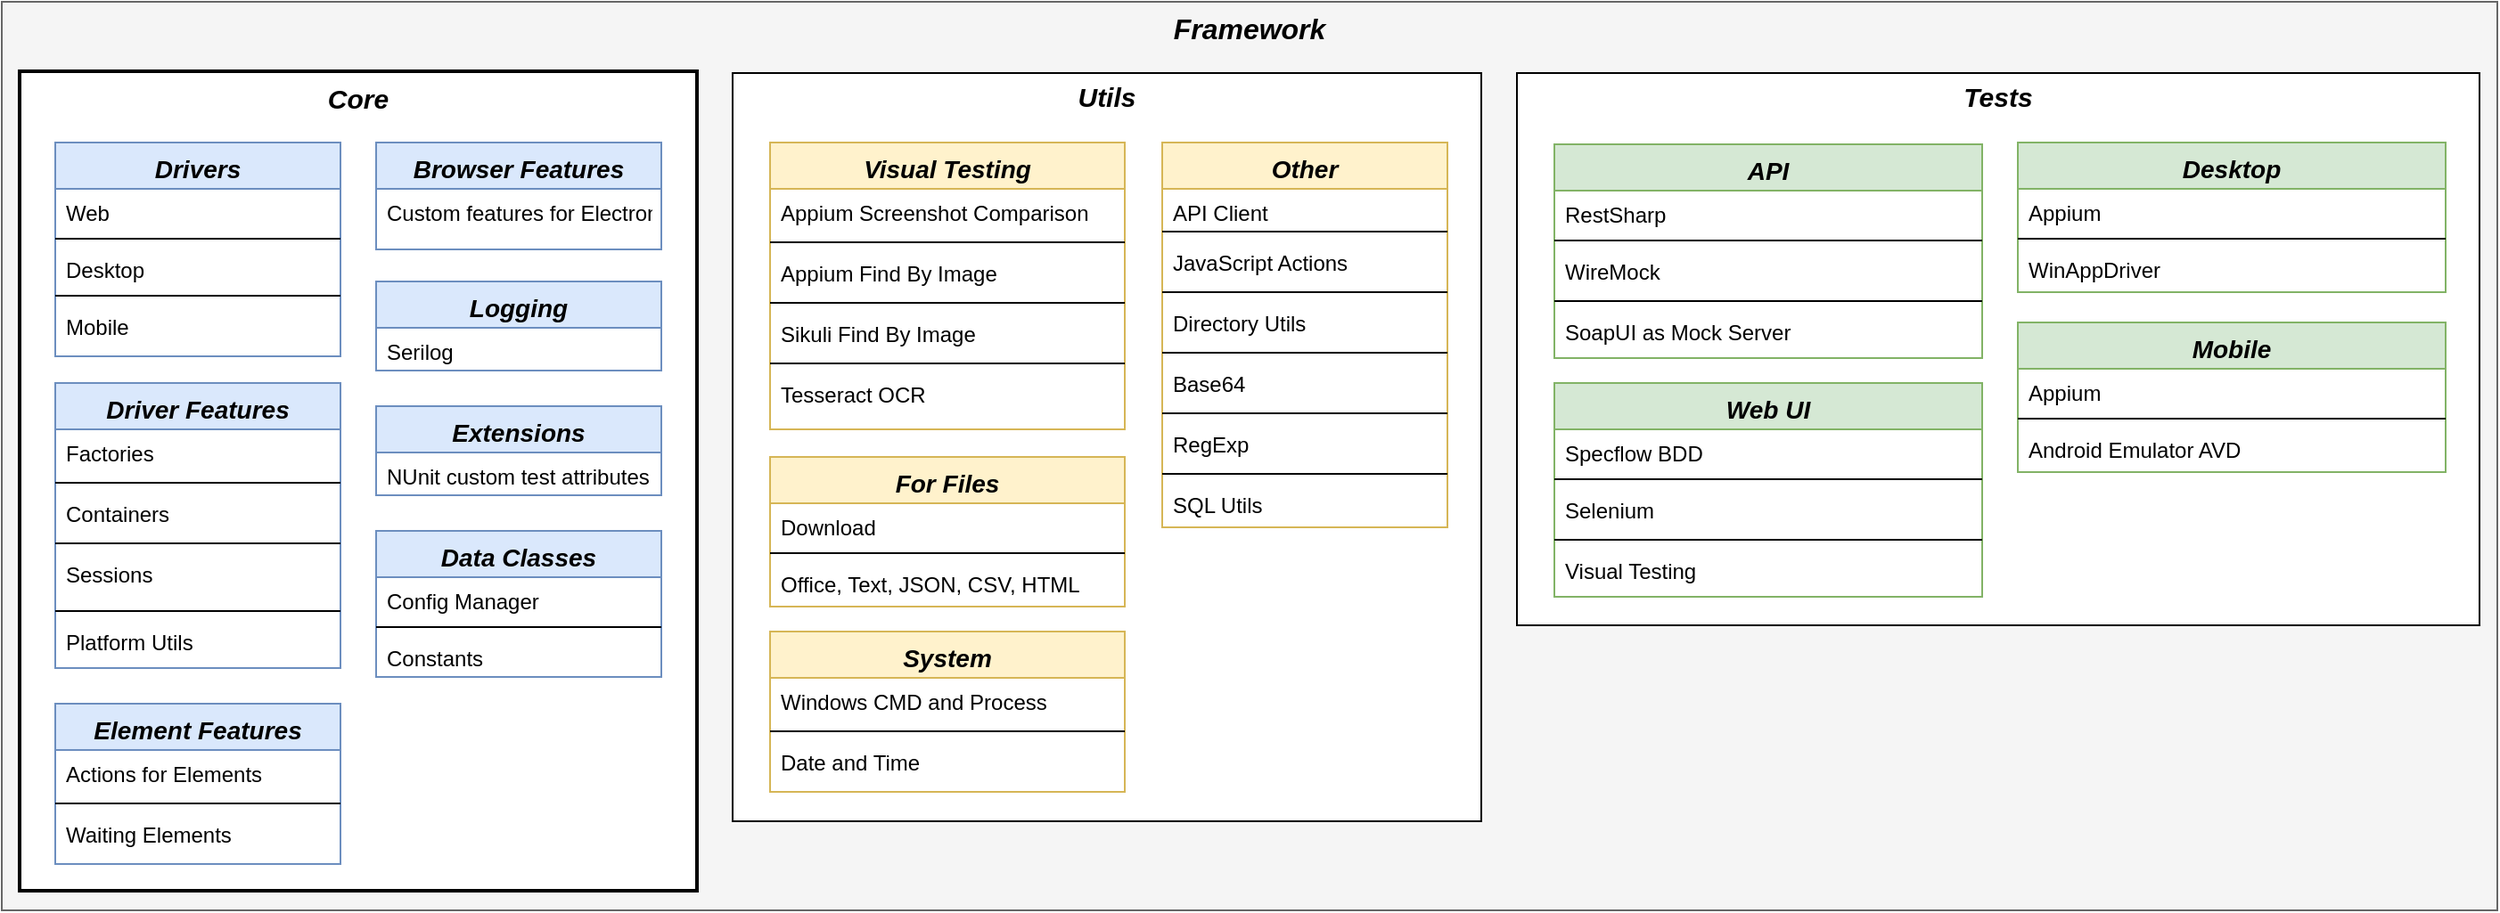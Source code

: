 <mxfile version="24.3.1" type="device">
  <diagram id="C5RBs43oDa-KdzZeNtuy" name="Page-1">
    <mxGraphModel dx="2287" dy="1393" grid="1" gridSize="10" guides="1" tooltips="1" connect="1" arrows="1" fold="1" page="1" pageScale="1" pageWidth="827" pageHeight="1169" math="0" shadow="0">
      <root>
        <mxCell id="WIyWlLk6GJQsqaUBKTNV-0" />
        <mxCell id="WIyWlLk6GJQsqaUBKTNV-1" parent="WIyWlLk6GJQsqaUBKTNV-0" />
        <mxCell id="0OJKsy4AQam_f-wIobTl-141" value="" style="rounded=0;whiteSpace=wrap;html=1;fillColor=#f5f5f5;fontColor=#333333;strokeColor=#666666;" vertex="1" parent="WIyWlLk6GJQsqaUBKTNV-1">
          <mxGeometry x="430" y="160" width="1400" height="510" as="geometry" />
        </mxCell>
        <mxCell id="0OJKsy4AQam_f-wIobTl-123" value="" style="rounded=0;whiteSpace=wrap;html=1;" vertex="1" parent="WIyWlLk6GJQsqaUBKTNV-1">
          <mxGeometry x="1280" y="200" width="540" height="310" as="geometry" />
        </mxCell>
        <mxCell id="0OJKsy4AQam_f-wIobTl-98" value="" style="rounded=0;whiteSpace=wrap;html=1;" vertex="1" parent="WIyWlLk6GJQsqaUBKTNV-1">
          <mxGeometry x="840" y="200" width="420" height="420" as="geometry" />
        </mxCell>
        <mxCell id="0OJKsy4AQam_f-wIobTl-55" value="" style="rounded=0;whiteSpace=wrap;html=1;fillStyle=auto;strokeWidth=2;" vertex="1" parent="WIyWlLk6GJQsqaUBKTNV-1">
          <mxGeometry x="440" y="199" width="380" height="460" as="geometry" />
        </mxCell>
        <mxCell id="zkfFHV4jXpPFQw0GAbJ--17" value="For Files" style="swimlane;fontStyle=3;align=center;verticalAlign=top;childLayout=stackLayout;horizontal=1;startSize=26;horizontalStack=0;resizeParent=1;resizeLast=0;collapsible=1;marginBottom=0;rounded=0;shadow=0;strokeWidth=1;fontSize=14;fillColor=#fff2cc;strokeColor=#d6b656;" parent="WIyWlLk6GJQsqaUBKTNV-1" vertex="1">
          <mxGeometry x="861" y="415.5" width="199" height="84" as="geometry">
            <mxRectangle x="550" y="140" width="160" height="26" as="alternateBounds" />
          </mxGeometry>
        </mxCell>
        <mxCell id="0OJKsy4AQam_f-wIobTl-88" value="Download" style="text;align=left;verticalAlign=top;spacingLeft=4;spacingRight=4;overflow=hidden;rotatable=0;points=[[0,0.5],[1,0.5]];portConstraint=eastwest;rounded=0;shadow=0;html=0;" vertex="1" parent="zkfFHV4jXpPFQw0GAbJ--17">
          <mxGeometry y="26" width="199" height="24" as="geometry" />
        </mxCell>
        <mxCell id="0OJKsy4AQam_f-wIobTl-89" value="" style="line;html=1;strokeWidth=1;align=left;verticalAlign=middle;spacingTop=-1;spacingLeft=3;spacingRight=3;rotatable=0;labelPosition=right;points=[];portConstraint=eastwest;" vertex="1" parent="zkfFHV4jXpPFQw0GAbJ--17">
          <mxGeometry y="50" width="199" height="8" as="geometry" />
        </mxCell>
        <mxCell id="zkfFHV4jXpPFQw0GAbJ--18" value="Office, Text, JSON, CSV, HTML" style="text;align=left;verticalAlign=top;spacingLeft=4;spacingRight=4;overflow=hidden;rotatable=0;points=[[0,0.5],[1,0.5]];portConstraint=eastwest;" parent="zkfFHV4jXpPFQw0GAbJ--17" vertex="1">
          <mxGeometry y="58" width="199" height="26" as="geometry" />
        </mxCell>
        <mxCell id="0OJKsy4AQam_f-wIobTl-0" value="Driver Features" style="swimlane;fontStyle=3;align=center;verticalAlign=top;childLayout=stackLayout;horizontal=1;startSize=26;horizontalStack=0;resizeParent=1;resizeLast=0;collapsible=1;marginBottom=0;rounded=0;shadow=0;strokeWidth=1;fontSize=14;fillColor=#dae8fc;strokeColor=#6c8ebf;" vertex="1" parent="WIyWlLk6GJQsqaUBKTNV-1">
          <mxGeometry x="460" y="374" width="160" height="160" as="geometry">
            <mxRectangle x="230" y="140" width="160" height="26" as="alternateBounds" />
          </mxGeometry>
        </mxCell>
        <mxCell id="0OJKsy4AQam_f-wIobTl-1" value="Factories" style="text;align=left;verticalAlign=top;spacingLeft=4;spacingRight=4;overflow=hidden;rotatable=0;points=[[0,0.5],[1,0.5]];portConstraint=eastwest;" vertex="1" parent="0OJKsy4AQam_f-wIobTl-0">
          <mxGeometry y="26" width="160" height="26" as="geometry" />
        </mxCell>
        <mxCell id="0OJKsy4AQam_f-wIobTl-7" value="" style="line;html=1;strokeWidth=1;align=left;verticalAlign=middle;spacingTop=-1;spacingLeft=3;spacingRight=3;rotatable=0;labelPosition=right;points=[];portConstraint=eastwest;" vertex="1" parent="0OJKsy4AQam_f-wIobTl-0">
          <mxGeometry y="52" width="160" height="8" as="geometry" />
        </mxCell>
        <mxCell id="0OJKsy4AQam_f-wIobTl-2" value="Containers" style="text;align=left;verticalAlign=top;spacingLeft=4;spacingRight=4;overflow=hidden;rotatable=0;points=[[0,0.5],[1,0.5]];portConstraint=eastwest;rounded=0;shadow=0;html=0;" vertex="1" parent="0OJKsy4AQam_f-wIobTl-0">
          <mxGeometry y="60" width="160" height="26" as="geometry" />
        </mxCell>
        <mxCell id="0OJKsy4AQam_f-wIobTl-8" value="" style="line;html=1;strokeWidth=1;align=left;verticalAlign=middle;spacingTop=-1;spacingLeft=3;spacingRight=3;rotatable=0;labelPosition=right;points=[];portConstraint=eastwest;" vertex="1" parent="0OJKsy4AQam_f-wIobTl-0">
          <mxGeometry y="86" width="160" height="8" as="geometry" />
        </mxCell>
        <mxCell id="0OJKsy4AQam_f-wIobTl-5" value="Sessions" style="text;align=left;verticalAlign=top;spacingLeft=4;spacingRight=4;overflow=hidden;rotatable=0;points=[[0,0.5],[1,0.5]];portConstraint=eastwest;" vertex="1" parent="0OJKsy4AQam_f-wIobTl-0">
          <mxGeometry y="94" width="160" height="30" as="geometry" />
        </mxCell>
        <mxCell id="0OJKsy4AQam_f-wIobTl-9" value="" style="line;html=1;strokeWidth=1;align=left;verticalAlign=middle;spacingTop=-1;spacingLeft=3;spacingRight=3;rotatable=0;labelPosition=right;points=[];portConstraint=eastwest;" vertex="1" parent="0OJKsy4AQam_f-wIobTl-0">
          <mxGeometry y="124" width="160" height="8" as="geometry" />
        </mxCell>
        <mxCell id="0OJKsy4AQam_f-wIobTl-3" value="Platform Utils" style="text;align=left;verticalAlign=top;spacingLeft=4;spacingRight=4;overflow=hidden;rotatable=0;points=[[0,0.5],[1,0.5]];portConstraint=eastwest;rounded=0;shadow=0;html=0;" vertex="1" parent="0OJKsy4AQam_f-wIobTl-0">
          <mxGeometry y="132" width="160" height="22" as="geometry" />
        </mxCell>
        <mxCell id="0OJKsy4AQam_f-wIobTl-10" value="Element Features" style="swimlane;fontStyle=3;align=center;verticalAlign=top;childLayout=stackLayout;horizontal=1;startSize=26;horizontalStack=0;resizeParent=1;resizeLast=0;collapsible=1;marginBottom=0;rounded=0;shadow=0;strokeWidth=1;fontSize=14;fillColor=#dae8fc;strokeColor=#6c8ebf;" vertex="1" parent="WIyWlLk6GJQsqaUBKTNV-1">
          <mxGeometry x="460" y="554" width="160" height="90" as="geometry">
            <mxRectangle x="230" y="140" width="160" height="26" as="alternateBounds" />
          </mxGeometry>
        </mxCell>
        <mxCell id="0OJKsy4AQam_f-wIobTl-11" value="Actions for Elements" style="text;align=left;verticalAlign=top;spacingLeft=4;spacingRight=4;overflow=hidden;rotatable=0;points=[[0,0.5],[1,0.5]];portConstraint=eastwest;" vertex="1" parent="0OJKsy4AQam_f-wIobTl-10">
          <mxGeometry y="26" width="160" height="26" as="geometry" />
        </mxCell>
        <mxCell id="0OJKsy4AQam_f-wIobTl-12" value="" style="line;html=1;strokeWidth=1;align=left;verticalAlign=middle;spacingTop=-1;spacingLeft=3;spacingRight=3;rotatable=0;labelPosition=right;points=[];portConstraint=eastwest;" vertex="1" parent="0OJKsy4AQam_f-wIobTl-10">
          <mxGeometry y="52" width="160" height="8" as="geometry" />
        </mxCell>
        <mxCell id="0OJKsy4AQam_f-wIobTl-13" value="Waiting Elements" style="text;align=left;verticalAlign=top;spacingLeft=4;spacingRight=4;overflow=hidden;rotatable=0;points=[[0,0.5],[1,0.5]];portConstraint=eastwest;rounded=0;shadow=0;html=0;" vertex="1" parent="0OJKsy4AQam_f-wIobTl-10">
          <mxGeometry y="60" width="160" height="20" as="geometry" />
        </mxCell>
        <mxCell id="0OJKsy4AQam_f-wIobTl-24" value="Drivers" style="swimlane;fontStyle=3;align=center;verticalAlign=top;childLayout=stackLayout;horizontal=1;startSize=26;horizontalStack=0;resizeParent=1;resizeLast=0;collapsible=1;marginBottom=0;rounded=0;shadow=0;strokeWidth=1;fontSize=14;fillColor=#dae8fc;strokeColor=#6c8ebf;" vertex="1" parent="WIyWlLk6GJQsqaUBKTNV-1">
          <mxGeometry x="460" y="239" width="160" height="120" as="geometry">
            <mxRectangle x="340" y="380" width="170" height="26" as="alternateBounds" />
          </mxGeometry>
        </mxCell>
        <mxCell id="0OJKsy4AQam_f-wIobTl-25" value="Web" style="text;align=left;verticalAlign=top;spacingLeft=4;spacingRight=4;overflow=hidden;rotatable=0;points=[[0,0.5],[1,0.5]];portConstraint=eastwest;" vertex="1" parent="0OJKsy4AQam_f-wIobTl-24">
          <mxGeometry y="26" width="160" height="24" as="geometry" />
        </mxCell>
        <mxCell id="0OJKsy4AQam_f-wIobTl-26" value="" style="line;html=1;strokeWidth=1;align=left;verticalAlign=middle;spacingTop=-1;spacingLeft=3;spacingRight=3;rotatable=0;labelPosition=right;points=[];portConstraint=eastwest;" vertex="1" parent="0OJKsy4AQam_f-wIobTl-24">
          <mxGeometry y="50" width="160" height="8" as="geometry" />
        </mxCell>
        <mxCell id="0OJKsy4AQam_f-wIobTl-31" value="Desktop&#xa;" style="text;align=left;verticalAlign=top;spacingLeft=4;spacingRight=4;overflow=hidden;rotatable=0;points=[[0,0.5],[1,0.5]];portConstraint=eastwest;" vertex="1" parent="0OJKsy4AQam_f-wIobTl-24">
          <mxGeometry y="58" width="160" height="24" as="geometry" />
        </mxCell>
        <mxCell id="0OJKsy4AQam_f-wIobTl-33" value="" style="line;html=1;strokeWidth=1;align=left;verticalAlign=middle;spacingTop=-1;spacingLeft=3;spacingRight=3;rotatable=0;labelPosition=right;points=[];portConstraint=eastwest;" vertex="1" parent="0OJKsy4AQam_f-wIobTl-24">
          <mxGeometry y="82" width="160" height="8" as="geometry" />
        </mxCell>
        <mxCell id="0OJKsy4AQam_f-wIobTl-32" value="Mobile" style="text;align=left;verticalAlign=top;spacingLeft=4;spacingRight=4;overflow=hidden;rotatable=0;points=[[0,0.5],[1,0.5]];portConstraint=eastwest;" vertex="1" parent="0OJKsy4AQam_f-wIobTl-24">
          <mxGeometry y="90" width="160" height="30" as="geometry" />
        </mxCell>
        <mxCell id="0OJKsy4AQam_f-wIobTl-38" value="Browser Features" style="swimlane;fontStyle=3;align=center;verticalAlign=top;childLayout=stackLayout;horizontal=1;startSize=26;horizontalStack=0;resizeParent=1;resizeLast=0;collapsible=1;marginBottom=0;rounded=0;shadow=0;strokeWidth=1;fontSize=14;fillColor=#dae8fc;strokeColor=#6c8ebf;" vertex="1" parent="WIyWlLk6GJQsqaUBKTNV-1">
          <mxGeometry x="640" y="239" width="160" height="60" as="geometry">
            <mxRectangle x="230" y="140" width="160" height="26" as="alternateBounds" />
          </mxGeometry>
        </mxCell>
        <mxCell id="0OJKsy4AQam_f-wIobTl-39" value="Custom features for Electron" style="text;align=left;verticalAlign=top;spacingLeft=4;spacingRight=4;overflow=hidden;rotatable=0;points=[[0,0.5],[1,0.5]];portConstraint=eastwest;" vertex="1" parent="0OJKsy4AQam_f-wIobTl-38">
          <mxGeometry y="26" width="160" height="26" as="geometry" />
        </mxCell>
        <mxCell id="0OJKsy4AQam_f-wIobTl-42" value="Logging" style="swimlane;fontStyle=3;align=center;verticalAlign=top;childLayout=stackLayout;horizontal=1;startSize=26;horizontalStack=0;resizeParent=1;resizeLast=0;collapsible=1;marginBottom=0;rounded=0;shadow=0;strokeWidth=1;fontSize=14;fillColor=#dae8fc;strokeColor=#6c8ebf;" vertex="1" parent="WIyWlLk6GJQsqaUBKTNV-1">
          <mxGeometry x="640" y="317" width="160" height="50" as="geometry">
            <mxRectangle x="340" y="380" width="170" height="26" as="alternateBounds" />
          </mxGeometry>
        </mxCell>
        <mxCell id="0OJKsy4AQam_f-wIobTl-43" value="Serilog" style="text;align=left;verticalAlign=top;spacingLeft=4;spacingRight=4;overflow=hidden;rotatable=0;points=[[0,0.5],[1,0.5]];portConstraint=eastwest;" vertex="1" parent="0OJKsy4AQam_f-wIobTl-42">
          <mxGeometry y="26" width="160" height="24" as="geometry" />
        </mxCell>
        <mxCell id="0OJKsy4AQam_f-wIobTl-48" value="Extensions" style="swimlane;fontStyle=3;align=center;verticalAlign=top;childLayout=stackLayout;horizontal=1;startSize=26;horizontalStack=0;resizeParent=1;resizeLast=0;collapsible=1;marginBottom=0;rounded=0;shadow=0;strokeWidth=1;fontSize=14;fillColor=#dae8fc;strokeColor=#6c8ebf;" vertex="1" parent="WIyWlLk6GJQsqaUBKTNV-1">
          <mxGeometry x="640" y="387" width="160" height="50" as="geometry">
            <mxRectangle x="340" y="380" width="170" height="26" as="alternateBounds" />
          </mxGeometry>
        </mxCell>
        <mxCell id="0OJKsy4AQam_f-wIobTl-49" value="NUnit custom test attributes" style="text;align=left;verticalAlign=top;spacingLeft=4;spacingRight=4;overflow=hidden;rotatable=0;points=[[0,0.5],[1,0.5]];portConstraint=eastwest;" vertex="1" parent="0OJKsy4AQam_f-wIobTl-48">
          <mxGeometry y="26" width="160" height="24" as="geometry" />
        </mxCell>
        <mxCell id="0OJKsy4AQam_f-wIobTl-50" value="Data Classes" style="swimlane;fontStyle=3;align=center;verticalAlign=top;childLayout=stackLayout;horizontal=1;startSize=26;horizontalStack=0;resizeParent=1;resizeLast=0;collapsible=1;marginBottom=0;rounded=0;shadow=0;strokeWidth=1;fontSize=14;fillColor=#dae8fc;strokeColor=#6c8ebf;" vertex="1" parent="WIyWlLk6GJQsqaUBKTNV-1">
          <mxGeometry x="640" y="457" width="160" height="82" as="geometry">
            <mxRectangle x="340" y="380" width="170" height="26" as="alternateBounds" />
          </mxGeometry>
        </mxCell>
        <mxCell id="0OJKsy4AQam_f-wIobTl-52" value="Config Manager" style="text;align=left;verticalAlign=top;spacingLeft=4;spacingRight=4;overflow=hidden;rotatable=0;points=[[0,0.5],[1,0.5]];portConstraint=eastwest;" vertex="1" parent="0OJKsy4AQam_f-wIobTl-50">
          <mxGeometry y="26" width="160" height="24" as="geometry" />
        </mxCell>
        <mxCell id="0OJKsy4AQam_f-wIobTl-53" value="" style="line;html=1;strokeWidth=1;align=left;verticalAlign=middle;spacingTop=-1;spacingLeft=3;spacingRight=3;rotatable=0;labelPosition=right;points=[];portConstraint=eastwest;" vertex="1" parent="0OJKsy4AQam_f-wIobTl-50">
          <mxGeometry y="50" width="160" height="8" as="geometry" />
        </mxCell>
        <mxCell id="0OJKsy4AQam_f-wIobTl-51" value="Constants" style="text;align=left;verticalAlign=top;spacingLeft=4;spacingRight=4;overflow=hidden;rotatable=0;points=[[0,0.5],[1,0.5]];portConstraint=eastwest;" vertex="1" parent="0OJKsy4AQam_f-wIobTl-50">
          <mxGeometry y="58" width="160" height="24" as="geometry" />
        </mxCell>
        <mxCell id="0OJKsy4AQam_f-wIobTl-56" value="&lt;i&gt;&lt;b&gt;&lt;font style=&quot;font-size: 15px;&quot;&gt;Core&lt;/font&gt;&lt;/b&gt;&lt;/i&gt;" style="text;html=1;align=center;verticalAlign=middle;whiteSpace=wrap;rounded=0;" vertex="1" parent="WIyWlLk6GJQsqaUBKTNV-1">
          <mxGeometry x="600" y="199" width="60" height="30" as="geometry" />
        </mxCell>
        <mxCell id="0OJKsy4AQam_f-wIobTl-60" value="System" style="swimlane;fontStyle=3;align=center;verticalAlign=top;childLayout=stackLayout;horizontal=1;startSize=26;horizontalStack=0;resizeParent=1;resizeLast=0;collapsible=1;marginBottom=0;rounded=0;shadow=0;strokeWidth=1;fontSize=14;fillColor=#fff2cc;strokeColor=#d6b656;" vertex="1" parent="WIyWlLk6GJQsqaUBKTNV-1">
          <mxGeometry x="861" y="513.5" width="199" height="90" as="geometry">
            <mxRectangle x="550" y="140" width="160" height="26" as="alternateBounds" />
          </mxGeometry>
        </mxCell>
        <mxCell id="0OJKsy4AQam_f-wIobTl-61" value="Windows CMD and Process" style="text;align=left;verticalAlign=top;spacingLeft=4;spacingRight=4;overflow=hidden;rotatable=0;points=[[0,0.5],[1,0.5]];portConstraint=eastwest;" vertex="1" parent="0OJKsy4AQam_f-wIobTl-60">
          <mxGeometry y="26" width="199" height="26" as="geometry" />
        </mxCell>
        <mxCell id="0OJKsy4AQam_f-wIobTl-62" value="" style="line;html=1;strokeWidth=1;align=left;verticalAlign=middle;spacingTop=-1;spacingLeft=3;spacingRight=3;rotatable=0;labelPosition=right;points=[];portConstraint=eastwest;" vertex="1" parent="0OJKsy4AQam_f-wIobTl-60">
          <mxGeometry y="52" width="199" height="8" as="geometry" />
        </mxCell>
        <mxCell id="0OJKsy4AQam_f-wIobTl-63" value="Date and Time" style="text;align=left;verticalAlign=top;spacingLeft=4;spacingRight=4;overflow=hidden;rotatable=0;points=[[0,0.5],[1,0.5]];portConstraint=eastwest;rounded=0;shadow=0;html=0;" vertex="1" parent="0OJKsy4AQam_f-wIobTl-60">
          <mxGeometry y="60" width="199" height="26" as="geometry" />
        </mxCell>
        <mxCell id="0OJKsy4AQam_f-wIobTl-70" value="Visual Testing" style="swimlane;fontStyle=3;align=center;verticalAlign=top;childLayout=stackLayout;horizontal=1;startSize=26;horizontalStack=0;resizeParent=1;resizeLast=0;collapsible=1;marginBottom=0;rounded=0;shadow=0;strokeWidth=1;fontSize=14;fillColor=#fff2cc;strokeColor=#d6b656;" vertex="1" parent="WIyWlLk6GJQsqaUBKTNV-1">
          <mxGeometry x="861" y="239" width="199" height="161" as="geometry">
            <mxRectangle x="550" y="140" width="160" height="26" as="alternateBounds" />
          </mxGeometry>
        </mxCell>
        <mxCell id="0OJKsy4AQam_f-wIobTl-71" value="Appium Screenshot Comparison" style="text;align=left;verticalAlign=top;spacingLeft=4;spacingRight=4;overflow=hidden;rotatable=0;points=[[0,0.5],[1,0.5]];portConstraint=eastwest;" vertex="1" parent="0OJKsy4AQam_f-wIobTl-70">
          <mxGeometry y="26" width="199" height="26" as="geometry" />
        </mxCell>
        <mxCell id="0OJKsy4AQam_f-wIobTl-72" value="" style="line;html=1;strokeWidth=1;align=left;verticalAlign=middle;spacingTop=-1;spacingLeft=3;spacingRight=3;rotatable=0;labelPosition=right;points=[];portConstraint=eastwest;" vertex="1" parent="0OJKsy4AQam_f-wIobTl-70">
          <mxGeometry y="52" width="199" height="8" as="geometry" />
        </mxCell>
        <mxCell id="0OJKsy4AQam_f-wIobTl-73" value="Appium Find By Image" style="text;align=left;verticalAlign=top;spacingLeft=4;spacingRight=4;overflow=hidden;rotatable=0;points=[[0,0.5],[1,0.5]];portConstraint=eastwest;rounded=0;shadow=0;html=0;" vertex="1" parent="0OJKsy4AQam_f-wIobTl-70">
          <mxGeometry y="60" width="199" height="26" as="geometry" />
        </mxCell>
        <mxCell id="0OJKsy4AQam_f-wIobTl-74" value="" style="line;html=1;strokeWidth=1;align=left;verticalAlign=middle;spacingTop=-1;spacingLeft=3;spacingRight=3;rotatable=0;labelPosition=right;points=[];portConstraint=eastwest;" vertex="1" parent="0OJKsy4AQam_f-wIobTl-70">
          <mxGeometry y="86" width="199" height="8" as="geometry" />
        </mxCell>
        <mxCell id="0OJKsy4AQam_f-wIobTl-75" value="Sikuli Find By Image" style="text;align=left;verticalAlign=top;spacingLeft=4;spacingRight=4;overflow=hidden;rotatable=0;points=[[0,0.5],[1,0.5]];portConstraint=eastwest;rounded=0;shadow=0;html=0;" vertex="1" parent="0OJKsy4AQam_f-wIobTl-70">
          <mxGeometry y="94" width="199" height="26" as="geometry" />
        </mxCell>
        <mxCell id="0OJKsy4AQam_f-wIobTl-76" value="" style="line;html=1;strokeWidth=1;align=left;verticalAlign=middle;spacingTop=-1;spacingLeft=3;spacingRight=3;rotatable=0;labelPosition=right;points=[];portConstraint=eastwest;" vertex="1" parent="0OJKsy4AQam_f-wIobTl-70">
          <mxGeometry y="120" width="199" height="8" as="geometry" />
        </mxCell>
        <mxCell id="0OJKsy4AQam_f-wIobTl-77" value="Tesseract OCR" style="text;align=left;verticalAlign=top;spacingLeft=4;spacingRight=4;overflow=hidden;rotatable=0;points=[[0,0.5],[1,0.5]];portConstraint=eastwest;rounded=0;shadow=0;html=0;" vertex="1" parent="0OJKsy4AQam_f-wIobTl-70">
          <mxGeometry y="128" width="199" height="26" as="geometry" />
        </mxCell>
        <mxCell id="0OJKsy4AQam_f-wIobTl-78" value="Other" style="swimlane;fontStyle=3;align=center;verticalAlign=top;childLayout=stackLayout;horizontal=1;startSize=26;horizontalStack=0;resizeParent=1;resizeLast=0;collapsible=1;marginBottom=0;rounded=0;shadow=0;strokeWidth=1;fontSize=14;fillColor=#fff2cc;strokeColor=#d6b656;" vertex="1" parent="WIyWlLk6GJQsqaUBKTNV-1">
          <mxGeometry x="1081" y="239" width="160" height="216" as="geometry">
            <mxRectangle x="550" y="140" width="160" height="26" as="alternateBounds" />
          </mxGeometry>
        </mxCell>
        <mxCell id="0OJKsy4AQam_f-wIobTl-81" value="API Client" style="text;align=left;verticalAlign=top;spacingLeft=4;spacingRight=4;overflow=hidden;rotatable=0;points=[[0,0.5],[1,0.5]];portConstraint=eastwest;rounded=0;shadow=0;html=0;" vertex="1" parent="0OJKsy4AQam_f-wIobTl-78">
          <mxGeometry y="26" width="160" height="20" as="geometry" />
        </mxCell>
        <mxCell id="0OJKsy4AQam_f-wIobTl-93" value="" style="line;html=1;strokeWidth=1;align=left;verticalAlign=middle;spacingTop=-1;spacingLeft=3;spacingRight=3;rotatable=0;labelPosition=right;points=[];portConstraint=eastwest;" vertex="1" parent="0OJKsy4AQam_f-wIobTl-78">
          <mxGeometry y="46" width="160" height="8" as="geometry" />
        </mxCell>
        <mxCell id="0OJKsy4AQam_f-wIobTl-91" value="JavaScript Actions" style="text;align=left;verticalAlign=top;spacingLeft=4;spacingRight=4;overflow=hidden;rotatable=0;points=[[0,0.5],[1,0.5]];portConstraint=eastwest;rounded=0;shadow=0;html=0;" vertex="1" parent="0OJKsy4AQam_f-wIobTl-78">
          <mxGeometry y="54" width="160" height="26" as="geometry" />
        </mxCell>
        <mxCell id="0OJKsy4AQam_f-wIobTl-94" value="" style="line;html=1;strokeWidth=1;align=left;verticalAlign=middle;spacingTop=-1;spacingLeft=3;spacingRight=3;rotatable=0;labelPosition=right;points=[];portConstraint=eastwest;" vertex="1" parent="0OJKsy4AQam_f-wIobTl-78">
          <mxGeometry y="80" width="160" height="8" as="geometry" />
        </mxCell>
        <mxCell id="0OJKsy4AQam_f-wIobTl-83" value="Directory Utils" style="text;align=left;verticalAlign=top;spacingLeft=4;spacingRight=4;overflow=hidden;rotatable=0;points=[[0,0.5],[1,0.5]];portConstraint=eastwest;rounded=0;shadow=0;html=0;" vertex="1" parent="0OJKsy4AQam_f-wIobTl-78">
          <mxGeometry y="88" width="160" height="26" as="geometry" />
        </mxCell>
        <mxCell id="0OJKsy4AQam_f-wIobTl-95" value="" style="line;html=1;strokeWidth=1;align=left;verticalAlign=middle;spacingTop=-1;spacingLeft=3;spacingRight=3;rotatable=0;labelPosition=right;points=[];portConstraint=eastwest;" vertex="1" parent="0OJKsy4AQam_f-wIobTl-78">
          <mxGeometry y="114" width="160" height="8" as="geometry" />
        </mxCell>
        <mxCell id="0OJKsy4AQam_f-wIobTl-90" value="Base64" style="text;align=left;verticalAlign=top;spacingLeft=4;spacingRight=4;overflow=hidden;rotatable=0;points=[[0,0.5],[1,0.5]];portConstraint=eastwest;rounded=0;shadow=0;html=0;" vertex="1" parent="0OJKsy4AQam_f-wIobTl-78">
          <mxGeometry y="122" width="160" height="26" as="geometry" />
        </mxCell>
        <mxCell id="0OJKsy4AQam_f-wIobTl-96" value="" style="line;html=1;strokeWidth=1;align=left;verticalAlign=middle;spacingTop=-1;spacingLeft=3;spacingRight=3;rotatable=0;labelPosition=right;points=[];portConstraint=eastwest;" vertex="1" parent="0OJKsy4AQam_f-wIobTl-78">
          <mxGeometry y="148" width="160" height="8" as="geometry" />
        </mxCell>
        <mxCell id="0OJKsy4AQam_f-wIobTl-79" value="RegExp" style="text;align=left;verticalAlign=top;spacingLeft=4;spacingRight=4;overflow=hidden;rotatable=0;points=[[0,0.5],[1,0.5]];portConstraint=eastwest;" vertex="1" parent="0OJKsy4AQam_f-wIobTl-78">
          <mxGeometry y="156" width="160" height="26" as="geometry" />
        </mxCell>
        <mxCell id="0OJKsy4AQam_f-wIobTl-97" value="" style="line;html=1;strokeWidth=1;align=left;verticalAlign=middle;spacingTop=-1;spacingLeft=3;spacingRight=3;rotatable=0;labelPosition=right;points=[];portConstraint=eastwest;" vertex="1" parent="0OJKsy4AQam_f-wIobTl-78">
          <mxGeometry y="182" width="160" height="8" as="geometry" />
        </mxCell>
        <mxCell id="0OJKsy4AQam_f-wIobTl-92" value="SQL Utils" style="text;align=left;verticalAlign=top;spacingLeft=4;spacingRight=4;overflow=hidden;rotatable=0;points=[[0,0.5],[1,0.5]];portConstraint=eastwest;" vertex="1" parent="0OJKsy4AQam_f-wIobTl-78">
          <mxGeometry y="190" width="160" height="26" as="geometry" />
        </mxCell>
        <mxCell id="0OJKsy4AQam_f-wIobTl-99" value="&lt;font style=&quot;font-size: 15px;&quot;&gt;Utils&lt;/font&gt;" style="text;html=1;align=center;verticalAlign=middle;whiteSpace=wrap;rounded=0;fontSize=16;fontStyle=3" vertex="1" parent="WIyWlLk6GJQsqaUBKTNV-1">
          <mxGeometry x="1020" y="198" width="60" height="30" as="geometry" />
        </mxCell>
        <mxCell id="0OJKsy4AQam_f-wIobTl-100" value="API" style="swimlane;fontStyle=3;align=center;verticalAlign=top;childLayout=stackLayout;horizontal=1;startSize=26;horizontalStack=0;resizeParent=1;resizeLast=0;collapsible=1;marginBottom=0;rounded=0;shadow=0;strokeWidth=1;fontSize=14;fillColor=#d5e8d4;strokeColor=#82b366;" vertex="1" parent="WIyWlLk6GJQsqaUBKTNV-1">
          <mxGeometry x="1301" y="240" width="240" height="120" as="geometry">
            <mxRectangle x="550" y="140" width="160" height="26" as="alternateBounds" />
          </mxGeometry>
        </mxCell>
        <mxCell id="0OJKsy4AQam_f-wIobTl-101" value="RestSharp" style="text;align=left;verticalAlign=top;spacingLeft=4;spacingRight=4;overflow=hidden;rotatable=0;points=[[0,0.5],[1,0.5]];portConstraint=eastwest;rounded=0;shadow=0;html=0;" vertex="1" parent="0OJKsy4AQam_f-wIobTl-100">
          <mxGeometry y="26" width="240" height="24" as="geometry" />
        </mxCell>
        <mxCell id="0OJKsy4AQam_f-wIobTl-102" value="" style="line;html=1;strokeWidth=1;align=left;verticalAlign=middle;spacingTop=-1;spacingLeft=3;spacingRight=3;rotatable=0;labelPosition=right;points=[];portConstraint=eastwest;" vertex="1" parent="0OJKsy4AQam_f-wIobTl-100">
          <mxGeometry y="50" width="240" height="8" as="geometry" />
        </mxCell>
        <mxCell id="0OJKsy4AQam_f-wIobTl-103" value="WireMock" style="text;align=left;verticalAlign=top;spacingLeft=4;spacingRight=4;overflow=hidden;rotatable=0;points=[[0,0.5],[1,0.5]];portConstraint=eastwest;rounded=0;shadow=0;html=0;" vertex="1" parent="0OJKsy4AQam_f-wIobTl-100">
          <mxGeometry y="58" width="240" height="26" as="geometry" />
        </mxCell>
        <mxCell id="0OJKsy4AQam_f-wIobTl-104" value="" style="line;html=1;strokeWidth=1;align=left;verticalAlign=middle;spacingTop=-1;spacingLeft=3;spacingRight=3;rotatable=0;labelPosition=right;points=[];portConstraint=eastwest;" vertex="1" parent="0OJKsy4AQam_f-wIobTl-100">
          <mxGeometry y="84" width="240" height="8" as="geometry" />
        </mxCell>
        <mxCell id="0OJKsy4AQam_f-wIobTl-105" value="SoapUI as Mock Server" style="text;align=left;verticalAlign=top;spacingLeft=4;spacingRight=4;overflow=hidden;rotatable=0;points=[[0,0.5],[1,0.5]];portConstraint=eastwest;rounded=0;shadow=0;html=0;" vertex="1" parent="0OJKsy4AQam_f-wIobTl-100">
          <mxGeometry y="92" width="240" height="26" as="geometry" />
        </mxCell>
        <mxCell id="0OJKsy4AQam_f-wIobTl-124" value="&lt;i&gt;&lt;b&gt;&lt;font style=&quot;font-size: 15px;&quot;&gt;Tests&lt;/font&gt;&lt;/b&gt;&lt;/i&gt;" style="text;html=1;align=center;verticalAlign=middle;whiteSpace=wrap;rounded=0;" vertex="1" parent="WIyWlLk6GJQsqaUBKTNV-1">
          <mxGeometry x="1410" y="198" width="280" height="30" as="geometry" />
        </mxCell>
        <mxCell id="0OJKsy4AQam_f-wIobTl-125" value="Web UI" style="swimlane;fontStyle=3;align=center;verticalAlign=top;childLayout=stackLayout;horizontal=1;startSize=26;horizontalStack=0;resizeParent=1;resizeLast=0;collapsible=1;marginBottom=0;rounded=0;shadow=0;strokeWidth=1;fontSize=14;fillColor=#d5e8d4;strokeColor=#82b366;" vertex="1" parent="WIyWlLk6GJQsqaUBKTNV-1">
          <mxGeometry x="1301" y="374" width="240" height="120" as="geometry">
            <mxRectangle x="550" y="140" width="160" height="26" as="alternateBounds" />
          </mxGeometry>
        </mxCell>
        <mxCell id="0OJKsy4AQam_f-wIobTl-126" value="Specflow BDD" style="text;align=left;verticalAlign=top;spacingLeft=4;spacingRight=4;overflow=hidden;rotatable=0;points=[[0,0.5],[1,0.5]];portConstraint=eastwest;rounded=0;shadow=0;html=0;" vertex="1" parent="0OJKsy4AQam_f-wIobTl-125">
          <mxGeometry y="26" width="240" height="24" as="geometry" />
        </mxCell>
        <mxCell id="0OJKsy4AQam_f-wIobTl-127" value="" style="line;html=1;strokeWidth=1;align=left;verticalAlign=middle;spacingTop=-1;spacingLeft=3;spacingRight=3;rotatable=0;labelPosition=right;points=[];portConstraint=eastwest;" vertex="1" parent="0OJKsy4AQam_f-wIobTl-125">
          <mxGeometry y="50" width="240" height="8" as="geometry" />
        </mxCell>
        <mxCell id="0OJKsy4AQam_f-wIobTl-128" value="Selenium" style="text;align=left;verticalAlign=top;spacingLeft=4;spacingRight=4;overflow=hidden;rotatable=0;points=[[0,0.5],[1,0.5]];portConstraint=eastwest;rounded=0;shadow=0;html=0;" vertex="1" parent="0OJKsy4AQam_f-wIobTl-125">
          <mxGeometry y="58" width="240" height="26" as="geometry" />
        </mxCell>
        <mxCell id="0OJKsy4AQam_f-wIobTl-129" value="" style="line;html=1;strokeWidth=1;align=left;verticalAlign=middle;spacingTop=-1;spacingLeft=3;spacingRight=3;rotatable=0;labelPosition=right;points=[];portConstraint=eastwest;" vertex="1" parent="0OJKsy4AQam_f-wIobTl-125">
          <mxGeometry y="84" width="240" height="8" as="geometry" />
        </mxCell>
        <mxCell id="0OJKsy4AQam_f-wIobTl-130" value="Visual Testing" style="text;align=left;verticalAlign=top;spacingLeft=4;spacingRight=4;overflow=hidden;rotatable=0;points=[[0,0.5],[1,0.5]];portConstraint=eastwest;rounded=0;shadow=0;html=0;" vertex="1" parent="0OJKsy4AQam_f-wIobTl-125">
          <mxGeometry y="92" width="240" height="26" as="geometry" />
        </mxCell>
        <mxCell id="0OJKsy4AQam_f-wIobTl-131" value="Desktop" style="swimlane;fontStyle=3;align=center;verticalAlign=top;childLayout=stackLayout;horizontal=1;startSize=26;horizontalStack=0;resizeParent=1;resizeLast=0;collapsible=1;marginBottom=0;rounded=0;shadow=0;strokeWidth=1;fontSize=14;fillColor=#d5e8d4;strokeColor=#82b366;" vertex="1" parent="WIyWlLk6GJQsqaUBKTNV-1">
          <mxGeometry x="1561" y="239" width="240" height="84" as="geometry">
            <mxRectangle x="550" y="140" width="160" height="26" as="alternateBounds" />
          </mxGeometry>
        </mxCell>
        <mxCell id="0OJKsy4AQam_f-wIobTl-132" value="Appium" style="text;align=left;verticalAlign=top;spacingLeft=4;spacingRight=4;overflow=hidden;rotatable=0;points=[[0,0.5],[1,0.5]];portConstraint=eastwest;rounded=0;shadow=0;html=0;" vertex="1" parent="0OJKsy4AQam_f-wIobTl-131">
          <mxGeometry y="26" width="240" height="24" as="geometry" />
        </mxCell>
        <mxCell id="0OJKsy4AQam_f-wIobTl-133" value="" style="line;html=1;strokeWidth=1;align=left;verticalAlign=middle;spacingTop=-1;spacingLeft=3;spacingRight=3;rotatable=0;labelPosition=right;points=[];portConstraint=eastwest;" vertex="1" parent="0OJKsy4AQam_f-wIobTl-131">
          <mxGeometry y="50" width="240" height="8" as="geometry" />
        </mxCell>
        <mxCell id="0OJKsy4AQam_f-wIobTl-134" value="WinAppDriver" style="text;align=left;verticalAlign=top;spacingLeft=4;spacingRight=4;overflow=hidden;rotatable=0;points=[[0,0.5],[1,0.5]];portConstraint=eastwest;rounded=0;shadow=0;html=0;" vertex="1" parent="0OJKsy4AQam_f-wIobTl-131">
          <mxGeometry y="58" width="240" height="26" as="geometry" />
        </mxCell>
        <mxCell id="0OJKsy4AQam_f-wIobTl-137" value="Mobile" style="swimlane;fontStyle=3;align=center;verticalAlign=top;childLayout=stackLayout;horizontal=1;startSize=26;horizontalStack=0;resizeParent=1;resizeLast=0;collapsible=1;marginBottom=0;rounded=0;shadow=0;strokeWidth=1;fontSize=14;fillColor=#d5e8d4;strokeColor=#82b366;" vertex="1" parent="WIyWlLk6GJQsqaUBKTNV-1">
          <mxGeometry x="1561" y="340" width="240" height="84" as="geometry">
            <mxRectangle x="550" y="140" width="160" height="26" as="alternateBounds" />
          </mxGeometry>
        </mxCell>
        <mxCell id="0OJKsy4AQam_f-wIobTl-138" value="Appium" style="text;align=left;verticalAlign=top;spacingLeft=4;spacingRight=4;overflow=hidden;rotatable=0;points=[[0,0.5],[1,0.5]];portConstraint=eastwest;rounded=0;shadow=0;html=0;" vertex="1" parent="0OJKsy4AQam_f-wIobTl-137">
          <mxGeometry y="26" width="240" height="24" as="geometry" />
        </mxCell>
        <mxCell id="0OJKsy4AQam_f-wIobTl-139" value="" style="line;html=1;strokeWidth=1;align=left;verticalAlign=middle;spacingTop=-1;spacingLeft=3;spacingRight=3;rotatable=0;labelPosition=right;points=[];portConstraint=eastwest;" vertex="1" parent="0OJKsy4AQam_f-wIobTl-137">
          <mxGeometry y="50" width="240" height="8" as="geometry" />
        </mxCell>
        <mxCell id="0OJKsy4AQam_f-wIobTl-140" value="Android Emulator AVD" style="text;align=left;verticalAlign=top;spacingLeft=4;spacingRight=4;overflow=hidden;rotatable=0;points=[[0,0.5],[1,0.5]];portConstraint=eastwest;rounded=0;shadow=0;html=0;" vertex="1" parent="0OJKsy4AQam_f-wIobTl-137">
          <mxGeometry y="58" width="240" height="26" as="geometry" />
        </mxCell>
        <mxCell id="0OJKsy4AQam_f-wIobTl-142" value="&lt;i&gt;&lt;b&gt;&lt;font style=&quot;font-size: 16px;&quot;&gt;Framework&lt;/font&gt;&lt;/b&gt;&lt;/i&gt;" style="text;html=1;align=center;verticalAlign=middle;whiteSpace=wrap;rounded=0;" vertex="1" parent="WIyWlLk6GJQsqaUBKTNV-1">
          <mxGeometry x="1100" y="160" width="60" height="30" as="geometry" />
        </mxCell>
      </root>
    </mxGraphModel>
  </diagram>
</mxfile>
